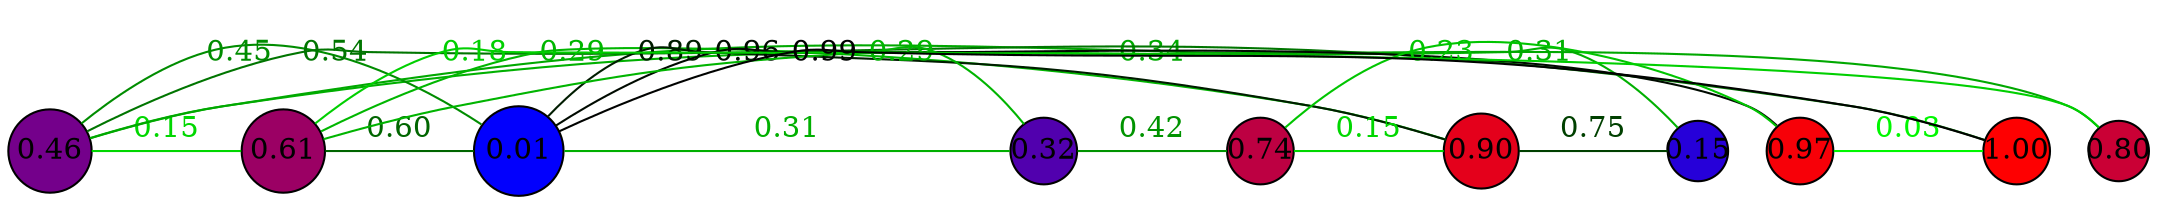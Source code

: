 graph G {
    splines=true;
    overlap=false;
    sep="1.0";
    edge [minlen=2, constraint=false];
    0 [label="0.46", style=filled, fillcolor="#74008b", width=0.55, height=0.55, fixedsize=true, shape=circle];
    1 [label="0.90", style=filled, fillcolor="#e4001b", width=0.50, height=0.50, fixedsize=true, shape=circle];
    2 [label="0.97", style=filled, fillcolor="#f70008", width=0.45, height=0.45, fixedsize=true, shape=circle];
    3 [label="0.61", style=filled, fillcolor="#9b0064", width=0.55, height=0.55, fixedsize=true, shape=circle];
    4 [label="0.15", style=filled, fillcolor="#2600d9", width=0.40, height=0.40, fixedsize=true, shape=circle];
    5 [label="0.01", style=filled, fillcolor="#0200fd", width=0.60, height=0.60, fixedsize=true, shape=circle];
    6 [label="0.32", style=filled, fillcolor="#5100ae", width=0.45, height=0.45, fixedsize=true, shape=circle];
    7 [label="0.80", style=filled, fillcolor="#ca0035", width=0.40, height=0.40, fixedsize=true, shape=circle];
    8 [label="1.00", style=filled, fillcolor="#fe0001", width=0.45, height=0.45, fixedsize=true, shape=circle];
    9 [label="0.74", style=filled, fillcolor="#bd0042", width=0.45, height=0.45, fixedsize=true, shape=circle];
    0 -- 3 [weight=0.15, color="#00d700", fontcolor="#00d700", label="0.15"];
    0 -- 4 [weight=0.31, color="#00b000", fontcolor="#00b000", label="0.31"];
    0 -- 5 [weight=0.45, color="#008c00", fontcolor="#008c00", label="0.45"];
    0 -- 7 [weight=0.34, color="#00a800", fontcolor="#00a800", label="0.34"];
    0 -- 8 [weight=0.54, color="#007500", fontcolor="#007500", label="0.54"];
    1 -- 3 [weight=0.29, color="#00b600", fontcolor="#00b600", label="0.29"];
    1 -- 4 [weight=0.75, color="#004000", fontcolor="#004000", label="0.75"];
    1 -- 5 [weight=0.89, color="#001c00", fontcolor="#001c00", label="0.89"];
    1 -- 9 [weight=0.15, color="#00d700", fontcolor="#00d700", label="0.15"];
    2 -- 5 [weight=0.96, color="#000a00", fontcolor="#000a00", label="0.96"];
    2 -- 8 [weight=0.03, color="#00f700", fontcolor="#00f700", label="0.03"];
    2 -- 9 [weight=0.23, color="#00c500", fontcolor="#00c500", label="0.23"];
    3 -- 5 [weight=0.60, color="#006500", fontcolor="#006500", label="0.60"];
    3 -- 6 [weight=0.29, color="#00b400", fontcolor="#00b400", label="0.29"];
    3 -- 7 [weight=0.18, color="#00cf00", fontcolor="#00cf00", label="0.18"];
    5 -- 6 [weight=0.31, color="#00af00", fontcolor="#00af00", label="0.31"];
    5 -- 8 [weight=0.99, color="#000200", fontcolor="#000200", label="0.99"];
    6 -- 9 [weight=0.42, color="#009300", fontcolor="#009300", label="0.42"];
}

